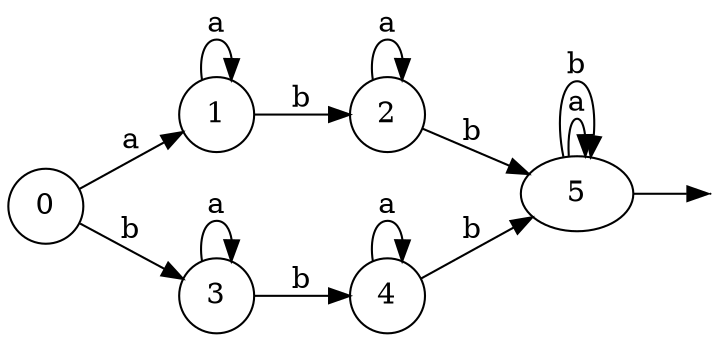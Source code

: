 digraph
{
  vcsn_context = "lal(abcde), b"
  rankdir = LR
  {
    node [shape = point, width = 0]
    F5
  }
  {
    node [shape = circle]
    0
    1
    2
    3
    4
  }
  0 -> 1 [label = "a"]
  0 -> 3 [label = "b"]
  1 -> 1 [label = "a"]
  1 -> 2 [label = "b"]
  2 -> 2 [label = "a"]
  2 -> 5 [label = "b"]
  3 -> 3 [label = "a"]
  3 -> 4 [label = "b"]
  4 -> 4 [label = "a"]
  4 -> 5 [label = "b"]
  5 -> 5 [label = "a"]
  5 -> 5 [label = "b"]
  5 -> F5
}
